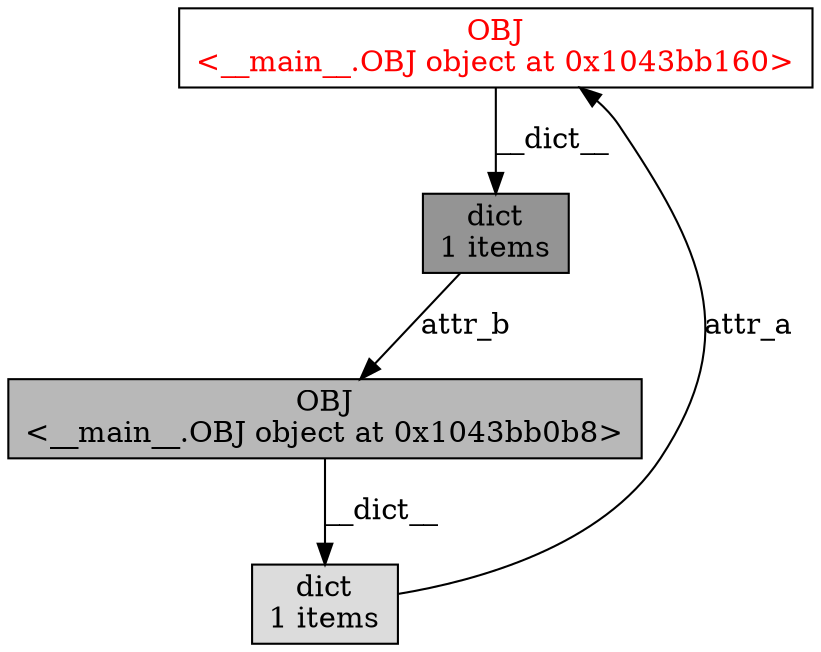 digraph ObjectGraph {
  node[shape=box, style=filled, fillcolor=white];
  o4365988192[fontcolor=red];
  o4365988192[label="OBJ\n<__main__.OBJ object at 0x1043bb160>"];
  o4365988192[fillcolor="0,0,1"];
  o4371195512 -> o4365988192 [label="attr_a",weight=2];
  o4371195512[label="dict\n1 items"];
  o4371195512[fillcolor="0,0,0.86"];
  o4365988024 -> o4371195512 [label="__dict__",weight=10];
  o4365988024[label="OBJ\n<__main__.OBJ object at 0x1043bb0b8>"];
  o4365988024[fillcolor="0,0,0.72"];
  o4365633000 -> o4365988024 [label="attr_b",weight=2];
  o4365633000[label="dict\n1 items"];
  o4365633000[fillcolor="0,0,0.58"];
  o4365988192 -> o4365633000 [label="__dict__",weight=10];
}
